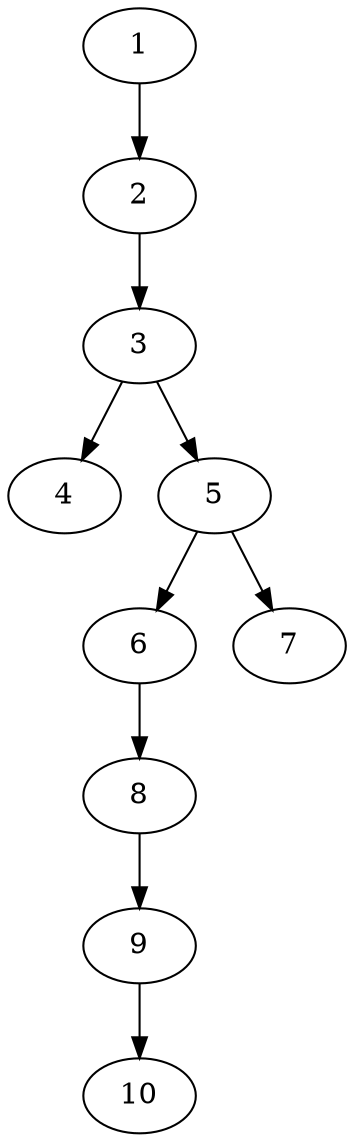 // DAG automatically generated by daggen at Tue Jul 18 11:30:58 2017
// ./daggen --dot -n 10 --fat 0.2 --regular 0.2 --density 0.2 --jump 2 
digraph G {
  1 [size="75519534156", alpha="0.17"]
  1 -> 2 [size ="134217728"]
  2 [size="23002554841", alpha="0.15"]
  2 -> 3 [size ="411041792"]
  3 [size="664910815400", alpha="0.19"]
  3 -> 4 [size ="536870912"]
  3 -> 5 [size ="536870912"]
  4 [size="80105020813", alpha="0.05"]
  5 [size="100171457811", alpha="0.02"]
  5 -> 6 [size ="75497472"]
  5 -> 7 [size ="75497472"]
  6 [size="782757789696", alpha="0.06"]
  6 -> 8 [size ="679477248"]
  7 [size="4110658649", alpha="0.06"]
  8 [size="1740044620", alpha="0.06"]
  8 -> 9 [size ="33554432"]
  9 [size="8589934592", alpha="0.13"]
  9 -> 10 [size ="33554432"]
  10 [size="782757789696", alpha="0.11"]
}
